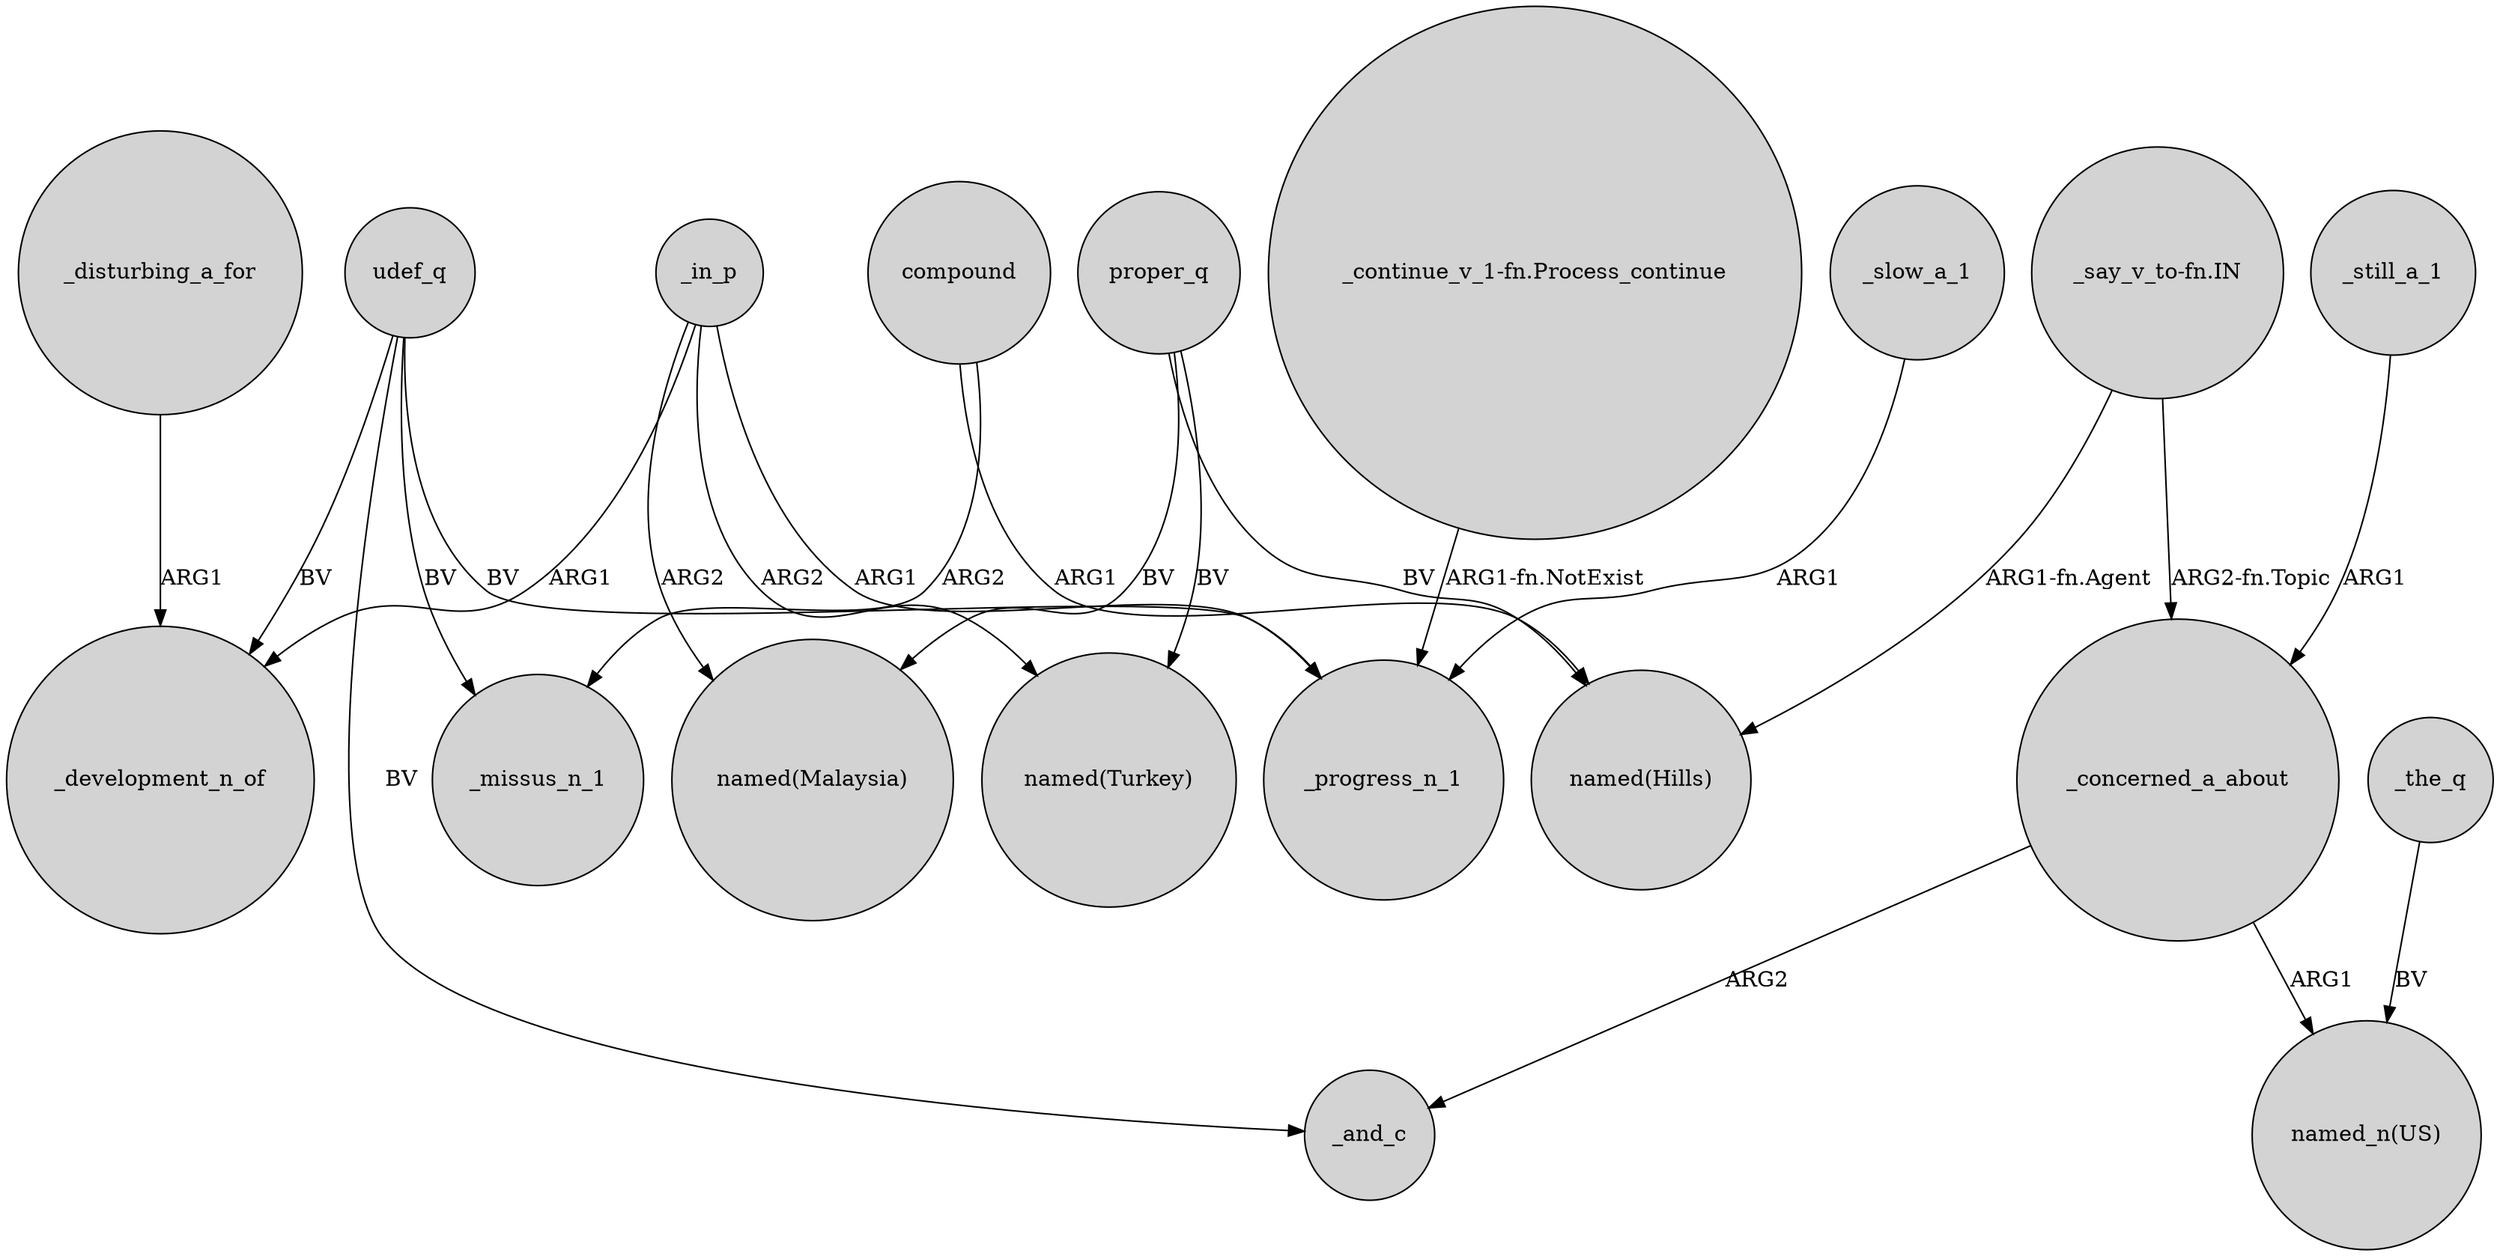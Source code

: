 digraph {
	node [shape=circle style=filled]
	_concerned_a_about -> _and_c [label=ARG2]
	_in_p -> "named(Malaysia)" [label=ARG2]
	_disturbing_a_for -> _development_n_of [label=ARG1]
	compound -> "named(Hills)" [label=ARG1]
	proper_q -> "named(Hills)" [label=BV]
	compound -> _missus_n_1 [label=ARG2]
	_in_p -> _development_n_of [label=ARG1]
	udef_q -> _missus_n_1 [label=BV]
	_the_q -> "named_n(US)" [label=BV]
	_still_a_1 -> _concerned_a_about [label=ARG1]
	"_say_v_to-fn.IN" -> "named(Hills)" [label="ARG1-fn.Agent"]
	udef_q -> _development_n_of [label=BV]
	udef_q -> _progress_n_1 [label=BV]
	_in_p -> "named(Turkey)" [label=ARG2]
	proper_q -> "named(Turkey)" [label=BV]
	_in_p -> _progress_n_1 [label=ARG1]
	"_continue_v_1-fn.Process_continue" -> _progress_n_1 [label="ARG1-fn.NotExist"]
	_slow_a_1 -> _progress_n_1 [label=ARG1]
	"_say_v_to-fn.IN" -> _concerned_a_about [label="ARG2-fn.Topic"]
	proper_q -> "named(Malaysia)" [label=BV]
	udef_q -> _and_c [label=BV]
	_concerned_a_about -> "named_n(US)" [label=ARG1]
}
